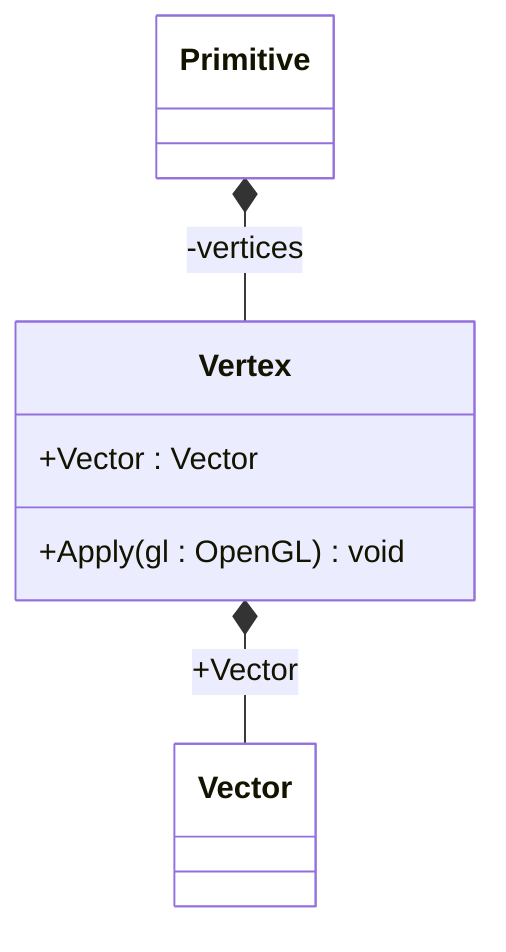 classDiagram

    class Vertex {
        +Vector : Vector
        +Apply(gl : OpenGL) void
    }

    class Vector {
    }

    Primitive *-- Vertex : -vertices

    Vertex *-- Vector : +Vector

    style Primitive fill:white
    style Vector fill:white